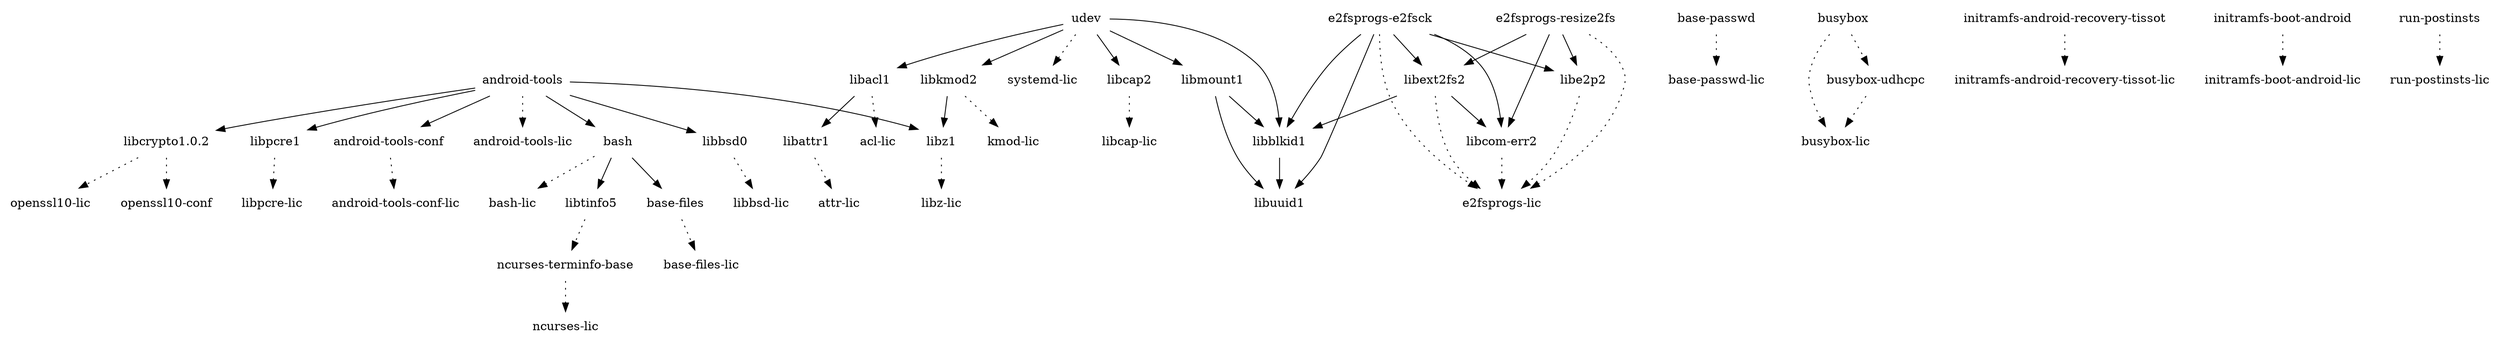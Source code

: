 digraph depends {
    node [shape=plaintext]
"android-tools" -> "android-tools-conf"
"android-tools" -> "android-tools-lic" [style=dotted]
"android-tools" -> "bash"
"android-tools-conf" -> "android-tools-conf-lic" [style=dotted]
"android-tools" -> "libbsd0"
"android-tools" -> "libcrypto1.0.2"
"android-tools" -> "libpcre1"
"android-tools" -> "libz1"
"base-files" -> "base-files-lic" [style=dotted]
"base-passwd" -> "base-passwd-lic" [style=dotted]
"bash" -> "base-files"
"bash" -> "bash-lic" [style=dotted]
"bash" -> "libtinfo5"
"busybox" -> "busybox-lic" [style=dotted]
"busybox" -> "busybox-udhcpc" [style=dotted]
"busybox-udhcpc" -> "busybox-lic" [style=dotted]
"e2fsprogs-e2fsck" -> "e2fsprogs-lic" [style=dotted]
"e2fsprogs-e2fsck" -> "libblkid1"
"e2fsprogs-e2fsck" -> "libcom-err2"
"e2fsprogs-e2fsck" -> "libe2p2"
"e2fsprogs-e2fsck" -> "libext2fs2"
"e2fsprogs-e2fsck" -> "libuuid1"
"e2fsprogs-resize2fs" -> "e2fsprogs-lic" [style=dotted]
"e2fsprogs-resize2fs" -> "libcom-err2"
"e2fsprogs-resize2fs" -> "libe2p2"
"e2fsprogs-resize2fs" -> "libext2fs2"
"initramfs-android-recovery-tissot" -> "initramfs-android-recovery-tissot-lic" [style=dotted]
"initramfs-boot-android" -> "initramfs-boot-android-lic" [style=dotted]
"libacl1" -> "acl-lic" [style=dotted]
"libacl1" -> "libattr1"
"libattr1" -> "attr-lic" [style=dotted]
"libblkid1" -> "libuuid1"
"libbsd0" -> "libbsd-lic" [style=dotted]
"libcap2" -> "libcap-lic" [style=dotted]
"libcom-err2" -> "e2fsprogs-lic" [style=dotted]
"libcrypto1.0.2" -> "openssl10-conf" [style=dotted]
"libcrypto1.0.2" -> "openssl10-lic" [style=dotted]
"libe2p2" -> "e2fsprogs-lic" [style=dotted]
"libext2fs2" -> "e2fsprogs-lic" [style=dotted]
"libext2fs2" -> "libblkid1"
"libext2fs2" -> "libcom-err2"
"libkmod2" -> "kmod-lic" [style=dotted]
"libkmod2" -> "libz1"
"libmount1" -> "libblkid1"
"libmount1" -> "libuuid1"
"libpcre1" -> "libpcre-lic" [style=dotted]
"libtinfo5" -> "ncurses-terminfo-base" [style=dotted]
"libz1" -> "libz-lic" [style=dotted]
"ncurses-terminfo-base" -> "ncurses-lic" [style=dotted]
"run-postinsts" -> "run-postinsts-lic" [style=dotted]
"udev" -> "libacl1"
"udev" -> "libblkid1"
"udev" -> "libcap2"
"udev" -> "libkmod2"
"udev" -> "libmount1"
"udev" -> "systemd-lic" [style=dotted]
}
